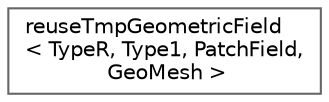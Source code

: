 digraph "Graphical Class Hierarchy"
{
 // LATEX_PDF_SIZE
  bgcolor="transparent";
  edge [fontname=Helvetica,fontsize=10,labelfontname=Helvetica,labelfontsize=10];
  node [fontname=Helvetica,fontsize=10,shape=box,height=0.2,width=0.4];
  rankdir="LR";
  Node0 [id="Node000000",label="reuseTmpGeometricField\l\< TypeR, Type1, PatchField,\l GeoMesh \>",height=0.2,width=0.4,color="grey40", fillcolor="white", style="filled",URL="$structFoam_1_1reuseTmpGeometricField.html",tooltip=" "];
}
